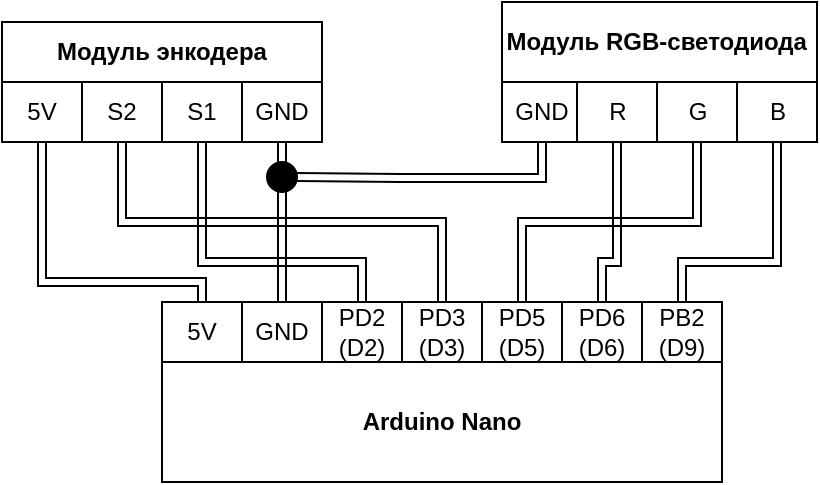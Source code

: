 <mxfile version="28.1.2">
  <diagram name="Page-1" id="YDIsF-aM1EVe3fFCVyRq">
    <mxGraphModel dx="645" dy="477" grid="1" gridSize="10" guides="1" tooltips="1" connect="1" arrows="1" fold="1" page="1" pageScale="1" pageWidth="850" pageHeight="1100" math="0" shadow="0">
      <root>
        <mxCell id="0" />
        <mxCell id="1" parent="0" />
        <mxCell id="_ALioX4syXGBkIRUoHqO-18" value="" style="group" vertex="1" connectable="0" parent="1">
          <mxGeometry x="550" y="200" width="157.5" height="70" as="geometry" />
        </mxCell>
        <mxCell id="_ALioX4syXGBkIRUoHqO-3" value="&lt;b&gt;Модуль RGB-светодиода&lt;/b&gt;&amp;nbsp;" style="rounded=0;whiteSpace=wrap;html=1;" vertex="1" parent="_ALioX4syXGBkIRUoHqO-18">
          <mxGeometry width="157.5" height="40" as="geometry" />
        </mxCell>
        <mxCell id="_ALioX4syXGBkIRUoHqO-4" value="GND" style="rounded=0;whiteSpace=wrap;html=1;" vertex="1" parent="_ALioX4syXGBkIRUoHqO-18">
          <mxGeometry y="40" width="40" height="30" as="geometry" />
        </mxCell>
        <mxCell id="_ALioX4syXGBkIRUoHqO-15" value="R" style="rounded=0;whiteSpace=wrap;html=1;" vertex="1" parent="_ALioX4syXGBkIRUoHqO-18">
          <mxGeometry x="37.5" y="40" width="40" height="30" as="geometry" />
        </mxCell>
        <mxCell id="_ALioX4syXGBkIRUoHqO-16" value="G" style="rounded=0;whiteSpace=wrap;html=1;" vertex="1" parent="_ALioX4syXGBkIRUoHqO-18">
          <mxGeometry x="77.5" y="40" width="40" height="30" as="geometry" />
        </mxCell>
        <mxCell id="_ALioX4syXGBkIRUoHqO-17" value="B" style="rounded=0;whiteSpace=wrap;html=1;" vertex="1" parent="_ALioX4syXGBkIRUoHqO-18">
          <mxGeometry x="117.5" y="40" width="40" height="30" as="geometry" />
        </mxCell>
        <mxCell id="_ALioX4syXGBkIRUoHqO-1" value="&lt;b&gt;Модуль энкодера&lt;/b&gt;" style="rounded=0;whiteSpace=wrap;html=1;" vertex="1" parent="1">
          <mxGeometry x="300" y="210" width="160" height="30" as="geometry" />
        </mxCell>
        <mxCell id="_ALioX4syXGBkIRUoHqO-37" style="edgeStyle=orthogonalEdgeStyle;rounded=0;orthogonalLoop=1;jettySize=auto;html=1;entryX=0.5;entryY=0;entryDx=0;entryDy=0;shape=link;" edge="1" parent="1" source="_ALioX4syXGBkIRUoHqO-5" target="_ALioX4syXGBkIRUoHqO-32">
          <mxGeometry relative="1" as="geometry" />
        </mxCell>
        <mxCell id="_ALioX4syXGBkIRUoHqO-5" value="GND" style="rounded=0;whiteSpace=wrap;html=1;" vertex="1" parent="1">
          <mxGeometry x="420" y="240" width="40" height="30" as="geometry" />
        </mxCell>
        <mxCell id="_ALioX4syXGBkIRUoHqO-28" style="edgeStyle=orthogonalEdgeStyle;rounded=0;orthogonalLoop=1;jettySize=auto;html=1;entryX=0.5;entryY=0;entryDx=0;entryDy=0;endArrow=none;endFill=0;shape=link;" edge="1" parent="1" source="_ALioX4syXGBkIRUoHqO-19" target="_ALioX4syXGBkIRUoHqO-14">
          <mxGeometry relative="1" as="geometry">
            <Array as="points">
              <mxPoint x="320" y="340" />
              <mxPoint x="400" y="340" />
            </Array>
          </mxGeometry>
        </mxCell>
        <mxCell id="_ALioX4syXGBkIRUoHqO-19" value="5V" style="rounded=0;whiteSpace=wrap;html=1;" vertex="1" parent="1">
          <mxGeometry x="300" y="240" width="40" height="30" as="geometry" />
        </mxCell>
        <mxCell id="_ALioX4syXGBkIRUoHqO-43" style="edgeStyle=orthogonalEdgeStyle;rounded=0;orthogonalLoop=1;jettySize=auto;html=1;entryX=0.5;entryY=0;entryDx=0;entryDy=0;shape=link;" edge="1" parent="1" source="_ALioX4syXGBkIRUoHqO-20" target="_ALioX4syXGBkIRUoHqO-13">
          <mxGeometry relative="1" as="geometry">
            <Array as="points">
              <mxPoint x="400" y="330" />
              <mxPoint x="480" y="330" />
            </Array>
          </mxGeometry>
        </mxCell>
        <mxCell id="_ALioX4syXGBkIRUoHqO-20" value="S1" style="rounded=0;whiteSpace=wrap;html=1;" vertex="1" parent="1">
          <mxGeometry x="380" y="240" width="40" height="30" as="geometry" />
        </mxCell>
        <mxCell id="_ALioX4syXGBkIRUoHqO-44" style="edgeStyle=orthogonalEdgeStyle;rounded=0;orthogonalLoop=1;jettySize=auto;html=1;entryX=0.5;entryY=0;entryDx=0;entryDy=0;shape=link;" edge="1" parent="1" source="_ALioX4syXGBkIRUoHqO-21" target="_ALioX4syXGBkIRUoHqO-12">
          <mxGeometry relative="1" as="geometry">
            <Array as="points">
              <mxPoint x="360" y="310" />
              <mxPoint x="520" y="310" />
            </Array>
          </mxGeometry>
        </mxCell>
        <mxCell id="_ALioX4syXGBkIRUoHqO-21" value="S2" style="rounded=0;whiteSpace=wrap;html=1;" vertex="1" parent="1">
          <mxGeometry x="340" y="240" width="40" height="30" as="geometry" />
        </mxCell>
        <mxCell id="_ALioX4syXGBkIRUoHqO-27" value="" style="group" vertex="1" connectable="0" parent="1">
          <mxGeometry x="380" y="350" width="280" height="90" as="geometry" />
        </mxCell>
        <mxCell id="_ALioX4syXGBkIRUoHqO-2" value="&lt;b&gt;Arduino Nano&lt;/b&gt;" style="rounded=0;whiteSpace=wrap;html=1;" vertex="1" parent="_ALioX4syXGBkIRUoHqO-27">
          <mxGeometry y="30" width="280" height="60" as="geometry" />
        </mxCell>
        <mxCell id="_ALioX4syXGBkIRUoHqO-6" value="GND" style="rounded=0;whiteSpace=wrap;html=1;" vertex="1" parent="_ALioX4syXGBkIRUoHqO-27">
          <mxGeometry x="40" width="40" height="30" as="geometry" />
        </mxCell>
        <mxCell id="_ALioX4syXGBkIRUoHqO-8" value="PD6 (D6)" style="rounded=0;whiteSpace=wrap;html=1;" vertex="1" parent="_ALioX4syXGBkIRUoHqO-27">
          <mxGeometry x="200" width="40" height="30" as="geometry" />
        </mxCell>
        <mxCell id="_ALioX4syXGBkIRUoHqO-9" value="PB2 (D9)" style="rounded=0;whiteSpace=wrap;html=1;" vertex="1" parent="_ALioX4syXGBkIRUoHqO-27">
          <mxGeometry x="240" width="40" height="30" as="geometry" />
        </mxCell>
        <mxCell id="_ALioX4syXGBkIRUoHqO-11" value="PD5 (D5)" style="rounded=0;whiteSpace=wrap;html=1;" vertex="1" parent="_ALioX4syXGBkIRUoHqO-27">
          <mxGeometry x="160" width="40" height="30" as="geometry" />
        </mxCell>
        <mxCell id="_ALioX4syXGBkIRUoHqO-12" value="PD3 (D3)" style="rounded=0;whiteSpace=wrap;html=1;" vertex="1" parent="_ALioX4syXGBkIRUoHqO-27">
          <mxGeometry x="120" width="40" height="30" as="geometry" />
        </mxCell>
        <mxCell id="_ALioX4syXGBkIRUoHqO-13" value="PD2 (D2)" style="rounded=0;whiteSpace=wrap;html=1;" vertex="1" parent="_ALioX4syXGBkIRUoHqO-27">
          <mxGeometry x="80" width="40" height="30" as="geometry" />
        </mxCell>
        <mxCell id="_ALioX4syXGBkIRUoHqO-14" value="5V" style="rounded=0;whiteSpace=wrap;html=1;" vertex="1" parent="_ALioX4syXGBkIRUoHqO-27">
          <mxGeometry width="40" height="30" as="geometry" />
        </mxCell>
        <mxCell id="_ALioX4syXGBkIRUoHqO-38" style="edgeStyle=orthogonalEdgeStyle;rounded=0;orthogonalLoop=1;jettySize=auto;html=1;entryX=0.5;entryY=0;entryDx=0;entryDy=0;shape=link;" edge="1" parent="1" source="_ALioX4syXGBkIRUoHqO-32" target="_ALioX4syXGBkIRUoHqO-6">
          <mxGeometry relative="1" as="geometry" />
        </mxCell>
        <mxCell id="_ALioX4syXGBkIRUoHqO-32" value="" style="ellipse;whiteSpace=wrap;html=1;gradientColor=none;fillColor=#000000;" vertex="1" parent="1">
          <mxGeometry x="432.5" y="280" width="15" height="15" as="geometry" />
        </mxCell>
        <mxCell id="_ALioX4syXGBkIRUoHqO-39" style="edgeStyle=orthogonalEdgeStyle;rounded=0;orthogonalLoop=1;jettySize=auto;html=1;entryX=1;entryY=0.5;entryDx=0;entryDy=0;shape=link;" edge="1" parent="1" source="_ALioX4syXGBkIRUoHqO-4" target="_ALioX4syXGBkIRUoHqO-32">
          <mxGeometry relative="1" as="geometry">
            <Array as="points">
              <mxPoint x="570" y="288" />
              <mxPoint x="499" y="288" />
            </Array>
          </mxGeometry>
        </mxCell>
        <mxCell id="_ALioX4syXGBkIRUoHqO-40" style="edgeStyle=orthogonalEdgeStyle;rounded=0;orthogonalLoop=1;jettySize=auto;html=1;entryX=0.5;entryY=0;entryDx=0;entryDy=0;shape=link;" edge="1" parent="1" source="_ALioX4syXGBkIRUoHqO-17" target="_ALioX4syXGBkIRUoHqO-9">
          <mxGeometry relative="1" as="geometry">
            <Array as="points">
              <mxPoint x="688" y="330" />
              <mxPoint x="640" y="330" />
            </Array>
          </mxGeometry>
        </mxCell>
        <mxCell id="_ALioX4syXGBkIRUoHqO-41" style="edgeStyle=orthogonalEdgeStyle;rounded=0;orthogonalLoop=1;jettySize=auto;html=1;entryX=0.5;entryY=0;entryDx=0;entryDy=0;shape=link;" edge="1" parent="1" source="_ALioX4syXGBkIRUoHqO-16" target="_ALioX4syXGBkIRUoHqO-11">
          <mxGeometry relative="1" as="geometry">
            <Array as="points">
              <mxPoint x="648" y="310" />
              <mxPoint x="560" y="310" />
            </Array>
          </mxGeometry>
        </mxCell>
        <mxCell id="_ALioX4syXGBkIRUoHqO-42" style="edgeStyle=orthogonalEdgeStyle;rounded=0;orthogonalLoop=1;jettySize=auto;html=1;entryX=0.5;entryY=0;entryDx=0;entryDy=0;shape=link;" edge="1" parent="1" source="_ALioX4syXGBkIRUoHqO-15" target="_ALioX4syXGBkIRUoHqO-8">
          <mxGeometry relative="1" as="geometry">
            <Array as="points">
              <mxPoint x="608" y="330" />
              <mxPoint x="600" y="330" />
            </Array>
          </mxGeometry>
        </mxCell>
      </root>
    </mxGraphModel>
  </diagram>
</mxfile>
